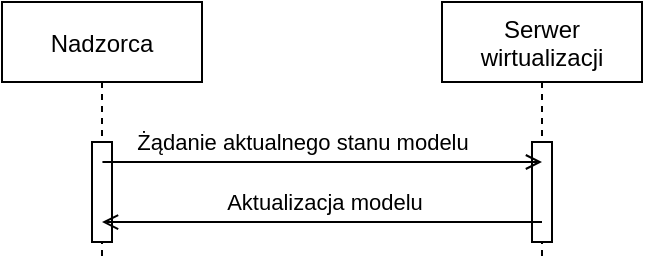 <mxfile version="16.2.7" type="device"><diagram id="yAgqCc_Vb06kk7nRaJTr" name="Page-1"><mxGraphModel dx="1421" dy="801" grid="1" gridSize="10" guides="1" tooltips="1" connect="1" arrows="1" fold="1" page="1" pageScale="1" pageWidth="850" pageHeight="1100" math="0" shadow="0"><root><mxCell id="0"/><mxCell id="1" parent="0"/><mxCell id="2viEDrC0R2G4eSza2bzU-4" value="Nadzorca" style="shape=umlLifeline;perimeter=lifelinePerimeter;container=1;collapsible=0;recursiveResize=0;rounded=0;shadow=0;strokeWidth=1;" parent="1" vertex="1"><mxGeometry x="330" y="80" width="100" height="130" as="geometry"/></mxCell><mxCell id="2viEDrC0R2G4eSza2bzU-5" value="" style="points=[];perimeter=orthogonalPerimeter;rounded=0;shadow=0;strokeWidth=1;" parent="2viEDrC0R2G4eSza2bzU-4" vertex="1"><mxGeometry x="45" y="70" width="10" height="50" as="geometry"/></mxCell><mxCell id="2viEDrC0R2G4eSza2bzU-12" value="Serwer&#10;wirtualizacji&#10;" style="shape=umlLifeline;perimeter=lifelinePerimeter;container=1;collapsible=0;recursiveResize=0;rounded=0;shadow=0;strokeWidth=1;verticalAlign=top;" parent="1" vertex="1"><mxGeometry x="550" y="80" width="100" height="130" as="geometry"/></mxCell><mxCell id="2viEDrC0R2G4eSza2bzU-13" value="" style="points=[];perimeter=orthogonalPerimeter;rounded=0;shadow=0;strokeWidth=1;" parent="2viEDrC0R2G4eSza2bzU-12" vertex="1"><mxGeometry x="45" y="70" width="10" height="50" as="geometry"/></mxCell><mxCell id="2viEDrC0R2G4eSza2bzU-14" value="" style="endArrow=open;html=1;rounded=0;endFill=0;" parent="1" edge="1"><mxGeometry width="50" height="50" relative="1" as="geometry"><mxPoint x="380.222" y="160" as="sourcePoint"/><mxPoint x="600" y="160" as="targetPoint"/><Array as="points"><mxPoint x="490" y="160"/></Array></mxGeometry></mxCell><mxCell id="2viEDrC0R2G4eSza2bzU-15" value="Żądanie aktualnego stanu modelu" style="edgeLabel;html=1;align=center;verticalAlign=middle;resizable=0;points=[];" parent="2viEDrC0R2G4eSza2bzU-14" vertex="1" connectable="0"><mxGeometry x="-0.376" relative="1" as="geometry"><mxPoint x="31" y="-10" as="offset"/></mxGeometry></mxCell><mxCell id="2viEDrC0R2G4eSza2bzU-19" value="" style="endArrow=open;html=1;rounded=0;endFill=0;exitX=0.5;exitY=0.185;exitDx=0;exitDy=0;exitPerimeter=0;" parent="1" edge="1"><mxGeometry width="50" height="50" relative="1" as="geometry"><mxPoint x="600" y="190" as="sourcePoint"/><mxPoint x="380" y="190.05" as="targetPoint"/></mxGeometry></mxCell><mxCell id="2viEDrC0R2G4eSza2bzU-20" value="Aktualizacja modelu" style="edgeLabel;html=1;align=center;verticalAlign=middle;resizable=0;points=[];" parent="2viEDrC0R2G4eSza2bzU-19" vertex="1" connectable="0"><mxGeometry x="-0.376" relative="1" as="geometry"><mxPoint x="-41" y="-10" as="offset"/></mxGeometry></mxCell></root></mxGraphModel></diagram></mxfile>